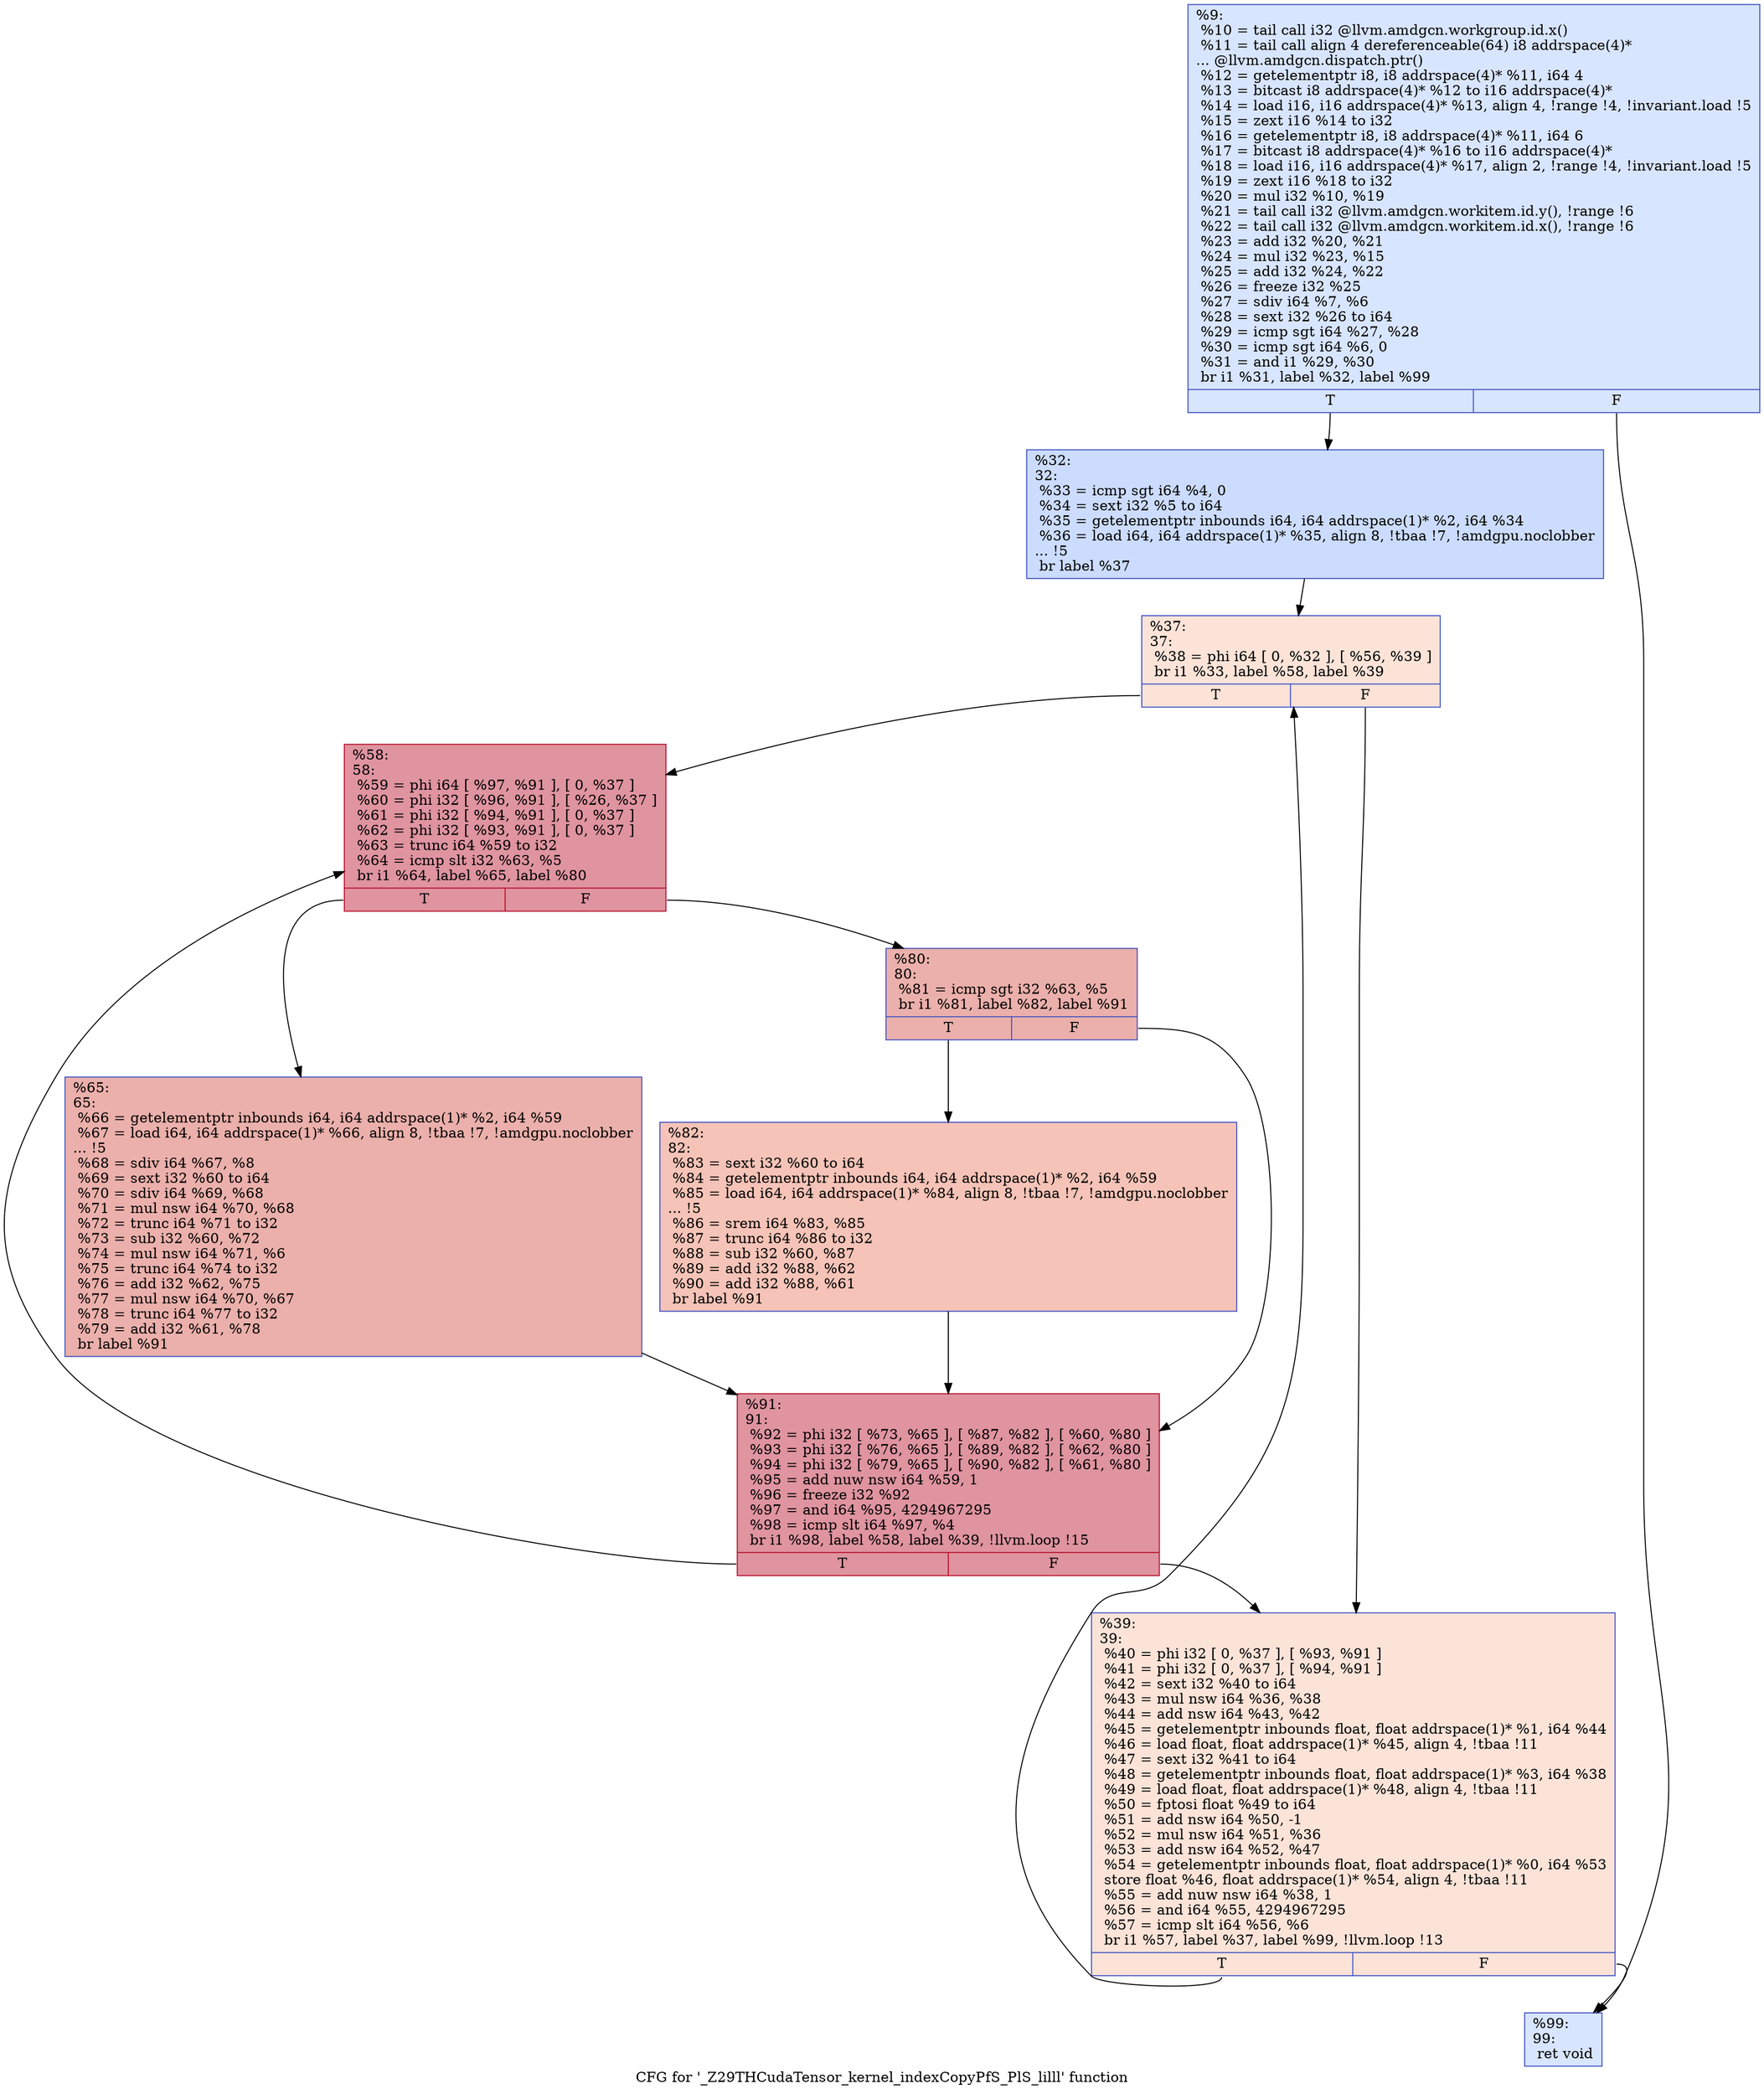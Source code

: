 digraph "CFG for '_Z29THCudaTensor_kernel_indexCopyPfS_PlS_lilll' function" {
	label="CFG for '_Z29THCudaTensor_kernel_indexCopyPfS_PlS_lilll' function";

	Node0x508e440 [shape=record,color="#3d50c3ff", style=filled, fillcolor="#a7c5fe70",label="{%9:\l  %10 = tail call i32 @llvm.amdgcn.workgroup.id.x()\l  %11 = tail call align 4 dereferenceable(64) i8 addrspace(4)*\l... @llvm.amdgcn.dispatch.ptr()\l  %12 = getelementptr i8, i8 addrspace(4)* %11, i64 4\l  %13 = bitcast i8 addrspace(4)* %12 to i16 addrspace(4)*\l  %14 = load i16, i16 addrspace(4)* %13, align 4, !range !4, !invariant.load !5\l  %15 = zext i16 %14 to i32\l  %16 = getelementptr i8, i8 addrspace(4)* %11, i64 6\l  %17 = bitcast i8 addrspace(4)* %16 to i16 addrspace(4)*\l  %18 = load i16, i16 addrspace(4)* %17, align 2, !range !4, !invariant.load !5\l  %19 = zext i16 %18 to i32\l  %20 = mul i32 %10, %19\l  %21 = tail call i32 @llvm.amdgcn.workitem.id.y(), !range !6\l  %22 = tail call i32 @llvm.amdgcn.workitem.id.x(), !range !6\l  %23 = add i32 %20, %21\l  %24 = mul i32 %23, %15\l  %25 = add i32 %24, %22\l  %26 = freeze i32 %25\l  %27 = sdiv i64 %7, %6\l  %28 = sext i32 %26 to i64\l  %29 = icmp sgt i64 %27, %28\l  %30 = icmp sgt i64 %6, 0\l  %31 = and i1 %29, %30\l  br i1 %31, label %32, label %99\l|{<s0>T|<s1>F}}"];
	Node0x508e440:s0 -> Node0x5092950;
	Node0x508e440:s1 -> Node0x50929e0;
	Node0x5092950 [shape=record,color="#3d50c3ff", style=filled, fillcolor="#8caffe70",label="{%32:\l32:                                               \l  %33 = icmp sgt i64 %4, 0\l  %34 = sext i32 %5 to i64\l  %35 = getelementptr inbounds i64, i64 addrspace(1)* %2, i64 %34\l  %36 = load i64, i64 addrspace(1)* %35, align 8, !tbaa !7, !amdgpu.noclobber\l... !5\l  br label %37\l}"];
	Node0x5092950 -> Node0x5092ff0;
	Node0x5092ff0 [shape=record,color="#3d50c3ff", style=filled, fillcolor="#f6bfa670",label="{%37:\l37:                                               \l  %38 = phi i64 [ 0, %32 ], [ %56, %39 ]\l  br i1 %33, label %58, label %39\l|{<s0>T|<s1>F}}"];
	Node0x5092ff0:s0 -> Node0x5093230;
	Node0x5092ff0:s1 -> Node0x50930f0;
	Node0x50930f0 [shape=record,color="#3d50c3ff", style=filled, fillcolor="#f6bfa670",label="{%39:\l39:                                               \l  %40 = phi i32 [ 0, %37 ], [ %93, %91 ]\l  %41 = phi i32 [ 0, %37 ], [ %94, %91 ]\l  %42 = sext i32 %40 to i64\l  %43 = mul nsw i64 %36, %38\l  %44 = add nsw i64 %43, %42\l  %45 = getelementptr inbounds float, float addrspace(1)* %1, i64 %44\l  %46 = load float, float addrspace(1)* %45, align 4, !tbaa !11\l  %47 = sext i32 %41 to i64\l  %48 = getelementptr inbounds float, float addrspace(1)* %3, i64 %38\l  %49 = load float, float addrspace(1)* %48, align 4, !tbaa !11\l  %50 = fptosi float %49 to i64\l  %51 = add nsw i64 %50, -1\l  %52 = mul nsw i64 %51, %36\l  %53 = add nsw i64 %52, %47\l  %54 = getelementptr inbounds float, float addrspace(1)* %0, i64 %53\l  store float %46, float addrspace(1)* %54, align 4, !tbaa !11\l  %55 = add nuw nsw i64 %38, 1\l  %56 = and i64 %55, 4294967295\l  %57 = icmp slt i64 %56, %6\l  br i1 %57, label %37, label %99, !llvm.loop !13\l|{<s0>T|<s1>F}}"];
	Node0x50930f0:s0 -> Node0x5092ff0;
	Node0x50930f0:s1 -> Node0x50929e0;
	Node0x5093230 [shape=record,color="#b70d28ff", style=filled, fillcolor="#b70d2870",label="{%58:\l58:                                               \l  %59 = phi i64 [ %97, %91 ], [ 0, %37 ]\l  %60 = phi i32 [ %96, %91 ], [ %26, %37 ]\l  %61 = phi i32 [ %94, %91 ], [ 0, %37 ]\l  %62 = phi i32 [ %93, %91 ], [ 0, %37 ]\l  %63 = trunc i64 %59 to i32\l  %64 = icmp slt i32 %63, %5\l  br i1 %64, label %65, label %80\l|{<s0>T|<s1>F}}"];
	Node0x5093230:s0 -> Node0x5092b20;
	Node0x5093230:s1 -> Node0x5092bb0;
	Node0x5092b20 [shape=record,color="#3d50c3ff", style=filled, fillcolor="#d24b4070",label="{%65:\l65:                                               \l  %66 = getelementptr inbounds i64, i64 addrspace(1)* %2, i64 %59\l  %67 = load i64, i64 addrspace(1)* %66, align 8, !tbaa !7, !amdgpu.noclobber\l... !5\l  %68 = sdiv i64 %67, %8\l  %69 = sext i32 %60 to i64\l  %70 = sdiv i64 %69, %68\l  %71 = mul nsw i64 %70, %68\l  %72 = trunc i64 %71 to i32\l  %73 = sub i32 %60, %72\l  %74 = mul nsw i64 %71, %6\l  %75 = trunc i64 %74 to i32\l  %76 = add i32 %62, %75\l  %77 = mul nsw i64 %70, %67\l  %78 = trunc i64 %77 to i32\l  %79 = add i32 %61, %78\l  br label %91\l}"];
	Node0x5092b20 -> Node0x50933d0;
	Node0x5092bb0 [shape=record,color="#3d50c3ff", style=filled, fillcolor="#d24b4070",label="{%80:\l80:                                               \l  %81 = icmp sgt i32 %63, %5\l  br i1 %81, label %82, label %91\l|{<s0>T|<s1>F}}"];
	Node0x5092bb0:s0 -> Node0x5095f80;
	Node0x5092bb0:s1 -> Node0x50933d0;
	Node0x5095f80 [shape=record,color="#3d50c3ff", style=filled, fillcolor="#e8765c70",label="{%82:\l82:                                               \l  %83 = sext i32 %60 to i64\l  %84 = getelementptr inbounds i64, i64 addrspace(1)* %2, i64 %59\l  %85 = load i64, i64 addrspace(1)* %84, align 8, !tbaa !7, !amdgpu.noclobber\l... !5\l  %86 = srem i64 %83, %85\l  %87 = trunc i64 %86 to i32\l  %88 = sub i32 %60, %87\l  %89 = add i32 %88, %62\l  %90 = add i32 %88, %61\l  br label %91\l}"];
	Node0x5095f80 -> Node0x50933d0;
	Node0x50933d0 [shape=record,color="#b70d28ff", style=filled, fillcolor="#b70d2870",label="{%91:\l91:                                               \l  %92 = phi i32 [ %73, %65 ], [ %87, %82 ], [ %60, %80 ]\l  %93 = phi i32 [ %76, %65 ], [ %89, %82 ], [ %62, %80 ]\l  %94 = phi i32 [ %79, %65 ], [ %90, %82 ], [ %61, %80 ]\l  %95 = add nuw nsw i64 %59, 1\l  %96 = freeze i32 %92\l  %97 = and i64 %95, 4294967295\l  %98 = icmp slt i64 %97, %4\l  br i1 %98, label %58, label %39, !llvm.loop !15\l|{<s0>T|<s1>F}}"];
	Node0x50933d0:s0 -> Node0x5093230;
	Node0x50933d0:s1 -> Node0x50930f0;
	Node0x50929e0 [shape=record,color="#3d50c3ff", style=filled, fillcolor="#a7c5fe70",label="{%99:\l99:                                               \l  ret void\l}"];
}
